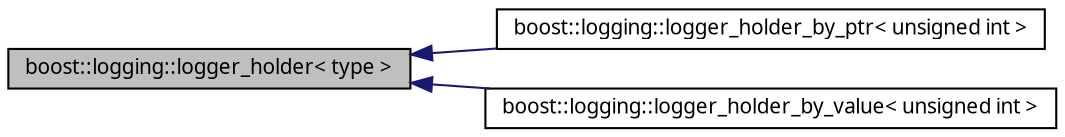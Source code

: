 digraph G
{
  edge [fontname="FreeSans.ttf",fontsize=10,labelfontname="FreeSans.ttf",labelfontsize=10];
  node [fontname="FreeSans.ttf",fontsize=10,shape=record];
  rankdir=LR;
  Node1 [label="boost::logging::logger_holder\< type \>",height=0.2,width=0.4,color="black", fillcolor="grey75", style="filled" fontcolor="black"];
  Node1 -> Node2 [dir=back,color="midnightblue",fontsize=10,style="solid",fontname="FreeSans.ttf"];
  Node2 [label="boost::logging::logger_holder_by_ptr\< unsigned int \>",height=0.2,width=0.4,color="black", fillcolor="white", style="filled",URL="$structboost_1_1logging_1_1logger__holder__by__ptr.html",tooltip="Allows using a log without knowing its full type yet. Even if the log is not fully..."];
  Node1 -> Node3 [dir=back,color="midnightblue",fontsize=10,style="solid",fontname="FreeSans.ttf"];
  Node3 [label="boost::logging::logger_holder_by_value\< unsigned int \>",height=0.2,width=0.4,color="black", fillcolor="white", style="filled",URL="$structboost_1_1logging_1_1logger__holder__by__value.html",tooltip="Allows using a log without knowing its full type yet. Even if the log is not fully..."];
}
